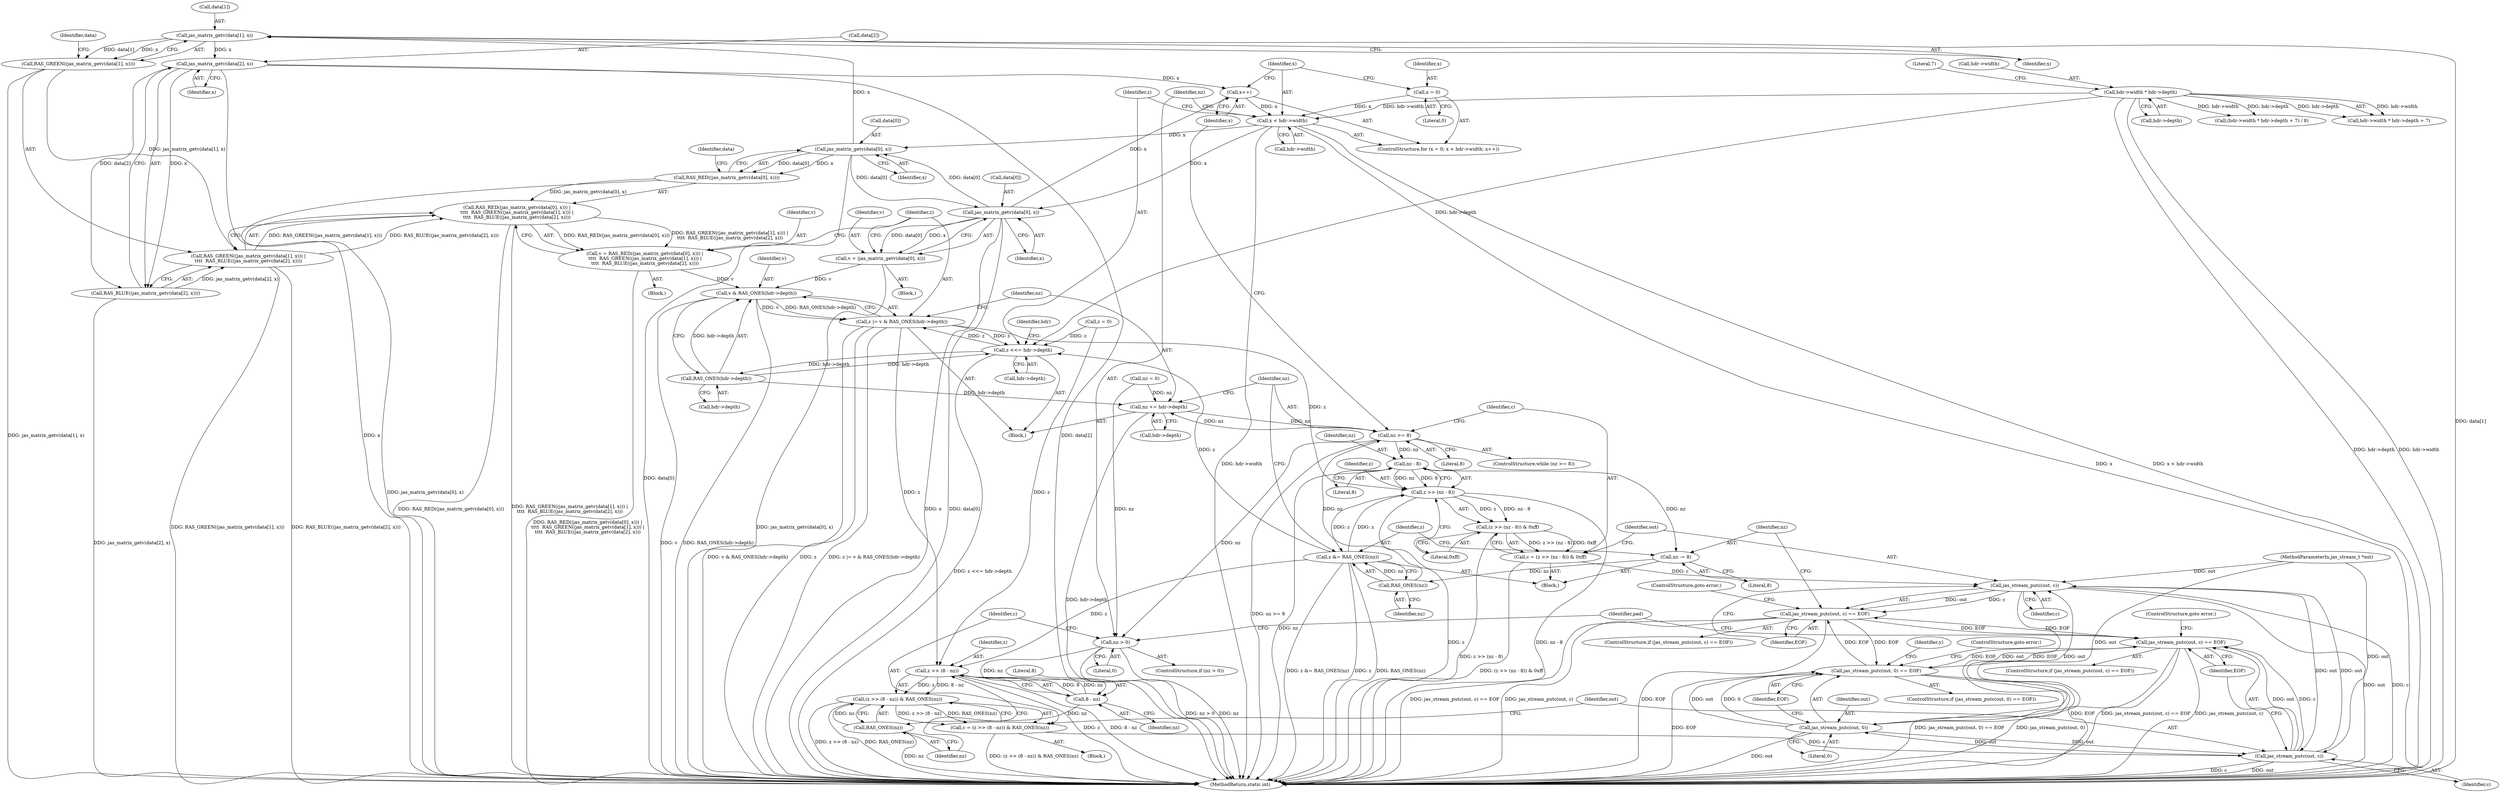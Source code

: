 digraph "0_jasper_411a4068f8c464e883358bf403a3e25158863823_1@array" {
"1000263" [label="(Call,jas_matrix_getv(data[1], x))"];
"1000256" [label="(Call,jas_matrix_getv(data[0], x))"];
"1000278" [label="(Call,jas_matrix_getv(data[0], x))"];
"1000235" [label="(Call,x < hdr->width)"];
"1000232" [label="(Call,x = 0)"];
"1000240" [label="(Call,x++)"];
"1000269" [label="(Call,jas_matrix_getv(data[2], x))"];
"1000263" [label="(Call,jas_matrix_getv(data[1], x))"];
"1000169" [label="(Call,hdr->width * hdr->depth)"];
"1000262" [label="(Call,RAS_GREEN((jas_matrix_getv(data[1], x))))"];
"1000261" [label="(Call,RAS_GREEN((jas_matrix_getv(data[1], x))) |\n\t\t\t\t  RAS_BLUE((jas_matrix_getv(data[2], x))))"];
"1000254" [label="(Call,RAS_RED((jas_matrix_getv(data[0], x))) |\n\t\t\t\t  RAS_GREEN((jas_matrix_getv(data[1], x))) |\n\t\t\t\t  RAS_BLUE((jas_matrix_getv(data[2], x))))"];
"1000252" [label="(Call,v = RAS_RED((jas_matrix_getv(data[0], x))) |\n\t\t\t\t  RAS_GREEN((jas_matrix_getv(data[1], x))) |\n\t\t\t\t  RAS_BLUE((jas_matrix_getv(data[2], x))))"];
"1000285" [label="(Call,v & RAS_ONES(hdr->depth))"];
"1000283" [label="(Call,z |= v & RAS_ONES(hdr->depth))"];
"1000243" [label="(Call,z <<= hdr->depth)"];
"1000287" [label="(Call,RAS_ONES(hdr->depth))"];
"1000291" [label="(Call,nz += hdr->depth)"];
"1000297" [label="(Call,nz >= 8)"];
"1000306" [label="(Call,nz - 8)"];
"1000304" [label="(Call,z >> (nz - 8))"];
"1000303" [label="(Call,(z >> (nz - 8)) & 0xff)"];
"1000301" [label="(Call,c = (z >> (nz - 8)) & 0xff)"];
"1000312" [label="(Call,jas_stream_putc(out, c))"];
"1000311" [label="(Call,jas_stream_putc(out, c) == EOF)"];
"1000341" [label="(Call,jas_stream_putc(out, c) == EOF)"];
"1000354" [label="(Call,jas_stream_putc(out, 0) == EOF)"];
"1000342" [label="(Call,jas_stream_putc(out, c))"];
"1000355" [label="(Call,jas_stream_putc(out, 0))"];
"1000321" [label="(Call,z &= RAS_ONES(nz))"];
"1000333" [label="(Call,z >> (8 - nz))"];
"1000332" [label="(Call,(z >> (8 - nz)) & RAS_ONES(nz))"];
"1000330" [label="(Call,c = (z >> (8 - nz)) & RAS_ONES(nz))"];
"1000318" [label="(Call,nz -= 8)"];
"1000323" [label="(Call,RAS_ONES(nz))"];
"1000326" [label="(Call,nz > 0)"];
"1000335" [label="(Call,8 - nz)"];
"1000338" [label="(Call,RAS_ONES(nz))"];
"1000255" [label="(Call,RAS_RED((jas_matrix_getv(data[0], x))))"];
"1000276" [label="(Call,v = (jas_matrix_getv(data[0], x)))"];
"1000268" [label="(Call,RAS_BLUE((jas_matrix_getv(data[2], x))))"];
"1000265" [label="(Identifier,data)"];
"1000326" [label="(Call,nz > 0)"];
"1000308" [label="(Literal,8)"];
"1000235" [label="(Call,x < hdr->width)"];
"1000243" [label="(Call,z <<= hdr->depth)"];
"1000340" [label="(ControlStructure,if (jas_stream_putc(out, c) == EOF))"];
"1000197" [label="(Identifier,y)"];
"1000288" [label="(Call,hdr->depth)"];
"1000298" [label="(Identifier,nz)"];
"1000286" [label="(Identifier,v)"];
"1000293" [label="(Call,hdr->depth)"];
"1000304" [label="(Call,z >> (nz - 8))"];
"1000254" [label="(Call,RAS_RED((jas_matrix_getv(data[0], x))) |\n\t\t\t\t  RAS_GREEN((jas_matrix_getv(data[1], x))) |\n\t\t\t\t  RAS_BLUE((jas_matrix_getv(data[2], x))))"];
"1000176" [label="(Literal,7)"];
"1000345" [label="(Identifier,EOF)"];
"1000313" [label="(Identifier,out)"];
"1000360" [label="(ControlStructure,goto error;)"];
"1000336" [label="(Literal,8)"];
"1000271" [label="(Identifier,data)"];
"1000330" [label="(Call,c = (z >> (8 - nz)) & RAS_ONES(nz))"];
"1000309" [label="(Literal,0xff)"];
"1000314" [label="(Identifier,c)"];
"1000285" [label="(Call,v & RAS_ONES(hdr->depth))"];
"1000307" [label="(Identifier,nz)"];
"1000277" [label="(Identifier,v)"];
"1000101" [label="(MethodParameterIn,jas_stream_t *out)"];
"1000302" [label="(Identifier,c)"];
"1000405" [label="(MethodReturn,static int)"];
"1000232" [label="(Call,x = 0)"];
"1000297" [label="(Call,nz >= 8)"];
"1000356" [label="(Identifier,out)"];
"1000275" [label="(Block,)"];
"1000354" [label="(Call,jas_stream_putc(out, 0) == EOF)"];
"1000256" [label="(Call,jas_matrix_getv(data[0], x))"];
"1000311" [label="(Call,jas_stream_putc(out, c) == EOF)"];
"1000236" [label="(Identifier,x)"];
"1000253" [label="(Identifier,v)"];
"1000319" [label="(Identifier,nz)"];
"1000255" [label="(Call,RAS_RED((jas_matrix_getv(data[0], x))))"];
"1000323" [label="(Call,RAS_ONES(nz))"];
"1000173" [label="(Call,hdr->depth)"];
"1000322" [label="(Identifier,z)"];
"1000231" [label="(ControlStructure,for (x = 0; x < hdr->width; x++))"];
"1000353" [label="(ControlStructure,if (jas_stream_putc(out, 0) == EOF))"];
"1000344" [label="(Identifier,c)"];
"1000234" [label="(Literal,0)"];
"1000329" [label="(Block,)"];
"1000357" [label="(Literal,0)"];
"1000169" [label="(Call,hdr->width * hdr->depth)"];
"1000292" [label="(Identifier,nz)"];
"1000324" [label="(Identifier,nz)"];
"1000268" [label="(Call,RAS_BLUE((jas_matrix_getv(data[2], x))))"];
"1000312" [label="(Call,jas_stream_putc(out, c))"];
"1000279" [label="(Call,data[0])"];
"1000355" [label="(Call,jas_stream_putc(out, 0))"];
"1000244" [label="(Identifier,z)"];
"1000315" [label="(Identifier,EOF)"];
"1000299" [label="(Literal,8)"];
"1000237" [label="(Call,hdr->width)"];
"1000332" [label="(Call,(z >> (8 - nz)) & RAS_ONES(nz))"];
"1000264" [label="(Call,data[1])"];
"1000325" [label="(ControlStructure,if (nz > 0))"];
"1000270" [label="(Call,data[2])"];
"1000240" [label="(Call,x++)"];
"1000276" [label="(Call,v = (jas_matrix_getv(data[0], x)))"];
"1000328" [label="(Literal,0)"];
"1000300" [label="(Block,)"];
"1000342" [label="(Call,jas_stream_putc(out, c))"];
"1000320" [label="(Literal,8)"];
"1000257" [label="(Call,data[0])"];
"1000263" [label="(Call,jas_matrix_getv(data[1], x))"];
"1000241" [label="(Identifier,x)"];
"1000335" [label="(Call,8 - nz)"];
"1000310" [label="(ControlStructure,if (jas_stream_putc(out, c) == EOF))"];
"1000334" [label="(Identifier,z)"];
"1000317" [label="(ControlStructure,goto error;)"];
"1000252" [label="(Call,v = RAS_RED((jas_matrix_getv(data[0], x))) |\n\t\t\t\t  RAS_GREEN((jas_matrix_getv(data[1], x))) |\n\t\t\t\t  RAS_BLUE((jas_matrix_getv(data[2], x))))"];
"1000233" [label="(Identifier,x)"];
"1000296" [label="(ControlStructure,while (nz >= 8))"];
"1000338" [label="(Call,RAS_ONES(nz))"];
"1000305" [label="(Identifier,z)"];
"1000327" [label="(Identifier,nz)"];
"1000343" [label="(Identifier,out)"];
"1000283" [label="(Call,z |= v & RAS_ONES(hdr->depth))"];
"1000267" [label="(Identifier,x)"];
"1000170" [label="(Call,hdr->width)"];
"1000291" [label="(Call,nz += hdr->depth)"];
"1000303" [label="(Call,(z >> (nz - 8)) & 0xff)"];
"1000278" [label="(Call,jas_matrix_getv(data[0], x))"];
"1000242" [label="(Block,)"];
"1000347" [label="(ControlStructure,goto error;)"];
"1000167" [label="(Call,(hdr->width * hdr->depth + 7) / 8)"];
"1000251" [label="(Block,)"];
"1000333" [label="(Call,z >> (8 - nz))"];
"1000225" [label="(Call,z = 0)"];
"1000284" [label="(Identifier,z)"];
"1000260" [label="(Identifier,x)"];
"1000262" [label="(Call,RAS_GREEN((jas_matrix_getv(data[1], x))))"];
"1000168" [label="(Call,hdr->width * hdr->depth + 7)"];
"1000301" [label="(Call,c = (z >> (nz - 8)) & 0xff)"];
"1000318" [label="(Call,nz -= 8)"];
"1000306" [label="(Call,nz - 8)"];
"1000269" [label="(Call,jas_matrix_getv(data[2], x))"];
"1000282" [label="(Identifier,x)"];
"1000287" [label="(Call,RAS_ONES(hdr->depth))"];
"1000339" [label="(Identifier,nz)"];
"1000350" [label="(Identifier,pad)"];
"1000228" [label="(Call,nz = 0)"];
"1000273" [label="(Identifier,x)"];
"1000358" [label="(Identifier,EOF)"];
"1000337" [label="(Identifier,nz)"];
"1000261" [label="(Call,RAS_GREEN((jas_matrix_getv(data[1], x))) |\n\t\t\t\t  RAS_BLUE((jas_matrix_getv(data[2], x))))"];
"1000321" [label="(Call,z &= RAS_ONES(nz))"];
"1000341" [label="(Call,jas_stream_putc(out, c) == EOF)"];
"1000245" [label="(Call,hdr->depth)"];
"1000250" [label="(Identifier,hdr)"];
"1000331" [label="(Identifier,c)"];
"1000263" -> "1000262"  [label="AST: "];
"1000263" -> "1000267"  [label="CFG: "];
"1000264" -> "1000263"  [label="AST: "];
"1000267" -> "1000263"  [label="AST: "];
"1000262" -> "1000263"  [label="CFG: "];
"1000263" -> "1000405"  [label="DDG: data[1]"];
"1000263" -> "1000262"  [label="DDG: data[1]"];
"1000263" -> "1000262"  [label="DDG: x"];
"1000256" -> "1000263"  [label="DDG: x"];
"1000263" -> "1000269"  [label="DDG: x"];
"1000256" -> "1000255"  [label="AST: "];
"1000256" -> "1000260"  [label="CFG: "];
"1000257" -> "1000256"  [label="AST: "];
"1000260" -> "1000256"  [label="AST: "];
"1000255" -> "1000256"  [label="CFG: "];
"1000256" -> "1000405"  [label="DDG: data[0]"];
"1000256" -> "1000255"  [label="DDG: data[0]"];
"1000256" -> "1000255"  [label="DDG: x"];
"1000278" -> "1000256"  [label="DDG: data[0]"];
"1000235" -> "1000256"  [label="DDG: x"];
"1000256" -> "1000278"  [label="DDG: data[0]"];
"1000278" -> "1000276"  [label="AST: "];
"1000278" -> "1000282"  [label="CFG: "];
"1000279" -> "1000278"  [label="AST: "];
"1000282" -> "1000278"  [label="AST: "];
"1000276" -> "1000278"  [label="CFG: "];
"1000278" -> "1000405"  [label="DDG: x"];
"1000278" -> "1000405"  [label="DDG: data[0]"];
"1000278" -> "1000240"  [label="DDG: x"];
"1000278" -> "1000276"  [label="DDG: data[0]"];
"1000278" -> "1000276"  [label="DDG: x"];
"1000235" -> "1000278"  [label="DDG: x"];
"1000235" -> "1000231"  [label="AST: "];
"1000235" -> "1000237"  [label="CFG: "];
"1000236" -> "1000235"  [label="AST: "];
"1000237" -> "1000235"  [label="AST: "];
"1000244" -> "1000235"  [label="CFG: "];
"1000327" -> "1000235"  [label="CFG: "];
"1000235" -> "1000405"  [label="DDG: hdr->width"];
"1000235" -> "1000405"  [label="DDG: x"];
"1000235" -> "1000405"  [label="DDG: x < hdr->width"];
"1000232" -> "1000235"  [label="DDG: x"];
"1000240" -> "1000235"  [label="DDG: x"];
"1000169" -> "1000235"  [label="DDG: hdr->width"];
"1000232" -> "1000231"  [label="AST: "];
"1000232" -> "1000234"  [label="CFG: "];
"1000233" -> "1000232"  [label="AST: "];
"1000234" -> "1000232"  [label="AST: "];
"1000236" -> "1000232"  [label="CFG: "];
"1000240" -> "1000231"  [label="AST: "];
"1000240" -> "1000241"  [label="CFG: "];
"1000241" -> "1000240"  [label="AST: "];
"1000236" -> "1000240"  [label="CFG: "];
"1000269" -> "1000240"  [label="DDG: x"];
"1000269" -> "1000268"  [label="AST: "];
"1000269" -> "1000273"  [label="CFG: "];
"1000270" -> "1000269"  [label="AST: "];
"1000273" -> "1000269"  [label="AST: "];
"1000268" -> "1000269"  [label="CFG: "];
"1000269" -> "1000405"  [label="DDG: x"];
"1000269" -> "1000405"  [label="DDG: data[2]"];
"1000269" -> "1000268"  [label="DDG: data[2]"];
"1000269" -> "1000268"  [label="DDG: x"];
"1000169" -> "1000168"  [label="AST: "];
"1000169" -> "1000173"  [label="CFG: "];
"1000170" -> "1000169"  [label="AST: "];
"1000173" -> "1000169"  [label="AST: "];
"1000176" -> "1000169"  [label="CFG: "];
"1000169" -> "1000405"  [label="DDG: hdr->depth"];
"1000169" -> "1000405"  [label="DDG: hdr->width"];
"1000169" -> "1000167"  [label="DDG: hdr->width"];
"1000169" -> "1000167"  [label="DDG: hdr->depth"];
"1000169" -> "1000168"  [label="DDG: hdr->width"];
"1000169" -> "1000168"  [label="DDG: hdr->depth"];
"1000169" -> "1000243"  [label="DDG: hdr->depth"];
"1000262" -> "1000261"  [label="AST: "];
"1000271" -> "1000262"  [label="CFG: "];
"1000262" -> "1000405"  [label="DDG: jas_matrix_getv(data[1], x)"];
"1000262" -> "1000261"  [label="DDG: jas_matrix_getv(data[1], x)"];
"1000261" -> "1000254"  [label="AST: "];
"1000261" -> "1000268"  [label="CFG: "];
"1000268" -> "1000261"  [label="AST: "];
"1000254" -> "1000261"  [label="CFG: "];
"1000261" -> "1000405"  [label="DDG: RAS_BLUE((jas_matrix_getv(data[2], x)))"];
"1000261" -> "1000405"  [label="DDG: RAS_GREEN((jas_matrix_getv(data[1], x)))"];
"1000261" -> "1000254"  [label="DDG: RAS_GREEN((jas_matrix_getv(data[1], x)))"];
"1000261" -> "1000254"  [label="DDG: RAS_BLUE((jas_matrix_getv(data[2], x)))"];
"1000268" -> "1000261"  [label="DDG: jas_matrix_getv(data[2], x)"];
"1000254" -> "1000252"  [label="AST: "];
"1000255" -> "1000254"  [label="AST: "];
"1000252" -> "1000254"  [label="CFG: "];
"1000254" -> "1000405"  [label="DDG: RAS_RED((jas_matrix_getv(data[0], x)))"];
"1000254" -> "1000405"  [label="DDG: RAS_GREEN((jas_matrix_getv(data[1], x))) |\n\t\t\t\t  RAS_BLUE((jas_matrix_getv(data[2], x)))"];
"1000254" -> "1000252"  [label="DDG: RAS_RED((jas_matrix_getv(data[0], x)))"];
"1000254" -> "1000252"  [label="DDG: RAS_GREEN((jas_matrix_getv(data[1], x))) |\n\t\t\t\t  RAS_BLUE((jas_matrix_getv(data[2], x)))"];
"1000255" -> "1000254"  [label="DDG: jas_matrix_getv(data[0], x)"];
"1000252" -> "1000251"  [label="AST: "];
"1000253" -> "1000252"  [label="AST: "];
"1000284" -> "1000252"  [label="CFG: "];
"1000252" -> "1000405"  [label="DDG: RAS_RED((jas_matrix_getv(data[0], x))) |\n\t\t\t\t  RAS_GREEN((jas_matrix_getv(data[1], x))) |\n\t\t\t\t  RAS_BLUE((jas_matrix_getv(data[2], x)))"];
"1000252" -> "1000285"  [label="DDG: v"];
"1000285" -> "1000283"  [label="AST: "];
"1000285" -> "1000287"  [label="CFG: "];
"1000286" -> "1000285"  [label="AST: "];
"1000287" -> "1000285"  [label="AST: "];
"1000283" -> "1000285"  [label="CFG: "];
"1000285" -> "1000405"  [label="DDG: v"];
"1000285" -> "1000405"  [label="DDG: RAS_ONES(hdr->depth)"];
"1000285" -> "1000283"  [label="DDG: v"];
"1000285" -> "1000283"  [label="DDG: RAS_ONES(hdr->depth)"];
"1000276" -> "1000285"  [label="DDG: v"];
"1000287" -> "1000285"  [label="DDG: hdr->depth"];
"1000283" -> "1000242"  [label="AST: "];
"1000284" -> "1000283"  [label="AST: "];
"1000292" -> "1000283"  [label="CFG: "];
"1000283" -> "1000405"  [label="DDG: v & RAS_ONES(hdr->depth)"];
"1000283" -> "1000405"  [label="DDG: z"];
"1000283" -> "1000405"  [label="DDG: z |= v & RAS_ONES(hdr->depth)"];
"1000283" -> "1000243"  [label="DDG: z"];
"1000243" -> "1000283"  [label="DDG: z"];
"1000283" -> "1000304"  [label="DDG: z"];
"1000283" -> "1000333"  [label="DDG: z"];
"1000243" -> "1000242"  [label="AST: "];
"1000243" -> "1000245"  [label="CFG: "];
"1000244" -> "1000243"  [label="AST: "];
"1000245" -> "1000243"  [label="AST: "];
"1000250" -> "1000243"  [label="CFG: "];
"1000243" -> "1000405"  [label="DDG: z <<= hdr->depth"];
"1000225" -> "1000243"  [label="DDG: z"];
"1000321" -> "1000243"  [label="DDG: z"];
"1000287" -> "1000243"  [label="DDG: hdr->depth"];
"1000243" -> "1000287"  [label="DDG: hdr->depth"];
"1000287" -> "1000288"  [label="CFG: "];
"1000288" -> "1000287"  [label="AST: "];
"1000287" -> "1000291"  [label="DDG: hdr->depth"];
"1000291" -> "1000242"  [label="AST: "];
"1000291" -> "1000293"  [label="CFG: "];
"1000292" -> "1000291"  [label="AST: "];
"1000293" -> "1000291"  [label="AST: "];
"1000298" -> "1000291"  [label="CFG: "];
"1000291" -> "1000405"  [label="DDG: hdr->depth"];
"1000297" -> "1000291"  [label="DDG: nz"];
"1000228" -> "1000291"  [label="DDG: nz"];
"1000291" -> "1000297"  [label="DDG: nz"];
"1000297" -> "1000296"  [label="AST: "];
"1000297" -> "1000299"  [label="CFG: "];
"1000298" -> "1000297"  [label="AST: "];
"1000299" -> "1000297"  [label="AST: "];
"1000302" -> "1000297"  [label="CFG: "];
"1000241" -> "1000297"  [label="CFG: "];
"1000297" -> "1000405"  [label="DDG: nz >= 8"];
"1000323" -> "1000297"  [label="DDG: nz"];
"1000297" -> "1000306"  [label="DDG: nz"];
"1000297" -> "1000326"  [label="DDG: nz"];
"1000306" -> "1000304"  [label="AST: "];
"1000306" -> "1000308"  [label="CFG: "];
"1000307" -> "1000306"  [label="AST: "];
"1000308" -> "1000306"  [label="AST: "];
"1000304" -> "1000306"  [label="CFG: "];
"1000306" -> "1000405"  [label="DDG: nz"];
"1000306" -> "1000304"  [label="DDG: nz"];
"1000306" -> "1000304"  [label="DDG: 8"];
"1000306" -> "1000318"  [label="DDG: nz"];
"1000304" -> "1000303"  [label="AST: "];
"1000305" -> "1000304"  [label="AST: "];
"1000309" -> "1000304"  [label="CFG: "];
"1000304" -> "1000405"  [label="DDG: z"];
"1000304" -> "1000405"  [label="DDG: nz - 8"];
"1000304" -> "1000303"  [label="DDG: z"];
"1000304" -> "1000303"  [label="DDG: nz - 8"];
"1000321" -> "1000304"  [label="DDG: z"];
"1000304" -> "1000321"  [label="DDG: z"];
"1000303" -> "1000301"  [label="AST: "];
"1000303" -> "1000309"  [label="CFG: "];
"1000309" -> "1000303"  [label="AST: "];
"1000301" -> "1000303"  [label="CFG: "];
"1000303" -> "1000405"  [label="DDG: z >> (nz - 8)"];
"1000303" -> "1000301"  [label="DDG: z >> (nz - 8)"];
"1000303" -> "1000301"  [label="DDG: 0xff"];
"1000301" -> "1000300"  [label="AST: "];
"1000302" -> "1000301"  [label="AST: "];
"1000313" -> "1000301"  [label="CFG: "];
"1000301" -> "1000405"  [label="DDG: (z >> (nz - 8)) & 0xff"];
"1000301" -> "1000312"  [label="DDG: c"];
"1000312" -> "1000311"  [label="AST: "];
"1000312" -> "1000314"  [label="CFG: "];
"1000313" -> "1000312"  [label="AST: "];
"1000314" -> "1000312"  [label="AST: "];
"1000315" -> "1000312"  [label="CFG: "];
"1000312" -> "1000405"  [label="DDG: out"];
"1000312" -> "1000405"  [label="DDG: c"];
"1000312" -> "1000311"  [label="DDG: out"];
"1000312" -> "1000311"  [label="DDG: c"];
"1000355" -> "1000312"  [label="DDG: out"];
"1000342" -> "1000312"  [label="DDG: out"];
"1000101" -> "1000312"  [label="DDG: out"];
"1000312" -> "1000342"  [label="DDG: out"];
"1000312" -> "1000355"  [label="DDG: out"];
"1000311" -> "1000310"  [label="AST: "];
"1000311" -> "1000315"  [label="CFG: "];
"1000315" -> "1000311"  [label="AST: "];
"1000317" -> "1000311"  [label="CFG: "];
"1000319" -> "1000311"  [label="CFG: "];
"1000311" -> "1000405"  [label="DDG: jas_stream_putc(out, c)"];
"1000311" -> "1000405"  [label="DDG: EOF"];
"1000311" -> "1000405"  [label="DDG: jas_stream_putc(out, c) == EOF"];
"1000354" -> "1000311"  [label="DDG: EOF"];
"1000341" -> "1000311"  [label="DDG: EOF"];
"1000311" -> "1000341"  [label="DDG: EOF"];
"1000311" -> "1000354"  [label="DDG: EOF"];
"1000341" -> "1000340"  [label="AST: "];
"1000341" -> "1000345"  [label="CFG: "];
"1000342" -> "1000341"  [label="AST: "];
"1000345" -> "1000341"  [label="AST: "];
"1000347" -> "1000341"  [label="CFG: "];
"1000350" -> "1000341"  [label="CFG: "];
"1000341" -> "1000405"  [label="DDG: jas_stream_putc(out, c)"];
"1000341" -> "1000405"  [label="DDG: EOF"];
"1000341" -> "1000405"  [label="DDG: jas_stream_putc(out, c) == EOF"];
"1000342" -> "1000341"  [label="DDG: out"];
"1000342" -> "1000341"  [label="DDG: c"];
"1000354" -> "1000341"  [label="DDG: EOF"];
"1000341" -> "1000354"  [label="DDG: EOF"];
"1000354" -> "1000353"  [label="AST: "];
"1000354" -> "1000358"  [label="CFG: "];
"1000355" -> "1000354"  [label="AST: "];
"1000358" -> "1000354"  [label="AST: "];
"1000360" -> "1000354"  [label="CFG: "];
"1000197" -> "1000354"  [label="CFG: "];
"1000354" -> "1000405"  [label="DDG: EOF"];
"1000354" -> "1000405"  [label="DDG: jas_stream_putc(out, 0) == EOF"];
"1000354" -> "1000405"  [label="DDG: jas_stream_putc(out, 0)"];
"1000355" -> "1000354"  [label="DDG: out"];
"1000355" -> "1000354"  [label="DDG: 0"];
"1000342" -> "1000344"  [label="CFG: "];
"1000343" -> "1000342"  [label="AST: "];
"1000344" -> "1000342"  [label="AST: "];
"1000345" -> "1000342"  [label="CFG: "];
"1000342" -> "1000405"  [label="DDG: c"];
"1000342" -> "1000405"  [label="DDG: out"];
"1000355" -> "1000342"  [label="DDG: out"];
"1000101" -> "1000342"  [label="DDG: out"];
"1000330" -> "1000342"  [label="DDG: c"];
"1000342" -> "1000355"  [label="DDG: out"];
"1000355" -> "1000357"  [label="CFG: "];
"1000356" -> "1000355"  [label="AST: "];
"1000357" -> "1000355"  [label="AST: "];
"1000358" -> "1000355"  [label="CFG: "];
"1000355" -> "1000405"  [label="DDG: out"];
"1000101" -> "1000355"  [label="DDG: out"];
"1000321" -> "1000300"  [label="AST: "];
"1000321" -> "1000323"  [label="CFG: "];
"1000322" -> "1000321"  [label="AST: "];
"1000323" -> "1000321"  [label="AST: "];
"1000298" -> "1000321"  [label="CFG: "];
"1000321" -> "1000405"  [label="DDG: z"];
"1000321" -> "1000405"  [label="DDG: RAS_ONES(nz)"];
"1000321" -> "1000405"  [label="DDG: z &= RAS_ONES(nz)"];
"1000323" -> "1000321"  [label="DDG: nz"];
"1000321" -> "1000333"  [label="DDG: z"];
"1000333" -> "1000332"  [label="AST: "];
"1000333" -> "1000335"  [label="CFG: "];
"1000334" -> "1000333"  [label="AST: "];
"1000335" -> "1000333"  [label="AST: "];
"1000339" -> "1000333"  [label="CFG: "];
"1000333" -> "1000405"  [label="DDG: z"];
"1000333" -> "1000405"  [label="DDG: 8 - nz"];
"1000333" -> "1000332"  [label="DDG: z"];
"1000333" -> "1000332"  [label="DDG: 8 - nz"];
"1000225" -> "1000333"  [label="DDG: z"];
"1000335" -> "1000333"  [label="DDG: 8"];
"1000335" -> "1000333"  [label="DDG: nz"];
"1000332" -> "1000330"  [label="AST: "];
"1000332" -> "1000338"  [label="CFG: "];
"1000338" -> "1000332"  [label="AST: "];
"1000330" -> "1000332"  [label="CFG: "];
"1000332" -> "1000405"  [label="DDG: z >> (8 - nz)"];
"1000332" -> "1000405"  [label="DDG: RAS_ONES(nz)"];
"1000332" -> "1000330"  [label="DDG: z >> (8 - nz)"];
"1000332" -> "1000330"  [label="DDG: RAS_ONES(nz)"];
"1000338" -> "1000332"  [label="DDG: nz"];
"1000330" -> "1000329"  [label="AST: "];
"1000331" -> "1000330"  [label="AST: "];
"1000343" -> "1000330"  [label="CFG: "];
"1000330" -> "1000405"  [label="DDG: (z >> (8 - nz)) & RAS_ONES(nz)"];
"1000318" -> "1000300"  [label="AST: "];
"1000318" -> "1000320"  [label="CFG: "];
"1000319" -> "1000318"  [label="AST: "];
"1000320" -> "1000318"  [label="AST: "];
"1000322" -> "1000318"  [label="CFG: "];
"1000318" -> "1000323"  [label="DDG: nz"];
"1000323" -> "1000324"  [label="CFG: "];
"1000324" -> "1000323"  [label="AST: "];
"1000326" -> "1000325"  [label="AST: "];
"1000326" -> "1000328"  [label="CFG: "];
"1000327" -> "1000326"  [label="AST: "];
"1000328" -> "1000326"  [label="AST: "];
"1000331" -> "1000326"  [label="CFG: "];
"1000350" -> "1000326"  [label="CFG: "];
"1000326" -> "1000405"  [label="DDG: nz > 0"];
"1000326" -> "1000405"  [label="DDG: nz"];
"1000228" -> "1000326"  [label="DDG: nz"];
"1000326" -> "1000335"  [label="DDG: nz"];
"1000335" -> "1000337"  [label="CFG: "];
"1000336" -> "1000335"  [label="AST: "];
"1000337" -> "1000335"  [label="AST: "];
"1000335" -> "1000338"  [label="DDG: nz"];
"1000338" -> "1000339"  [label="CFG: "];
"1000339" -> "1000338"  [label="AST: "];
"1000338" -> "1000405"  [label="DDG: nz"];
"1000265" -> "1000255"  [label="CFG: "];
"1000255" -> "1000405"  [label="DDG: jas_matrix_getv(data[0], x)"];
"1000276" -> "1000275"  [label="AST: "];
"1000277" -> "1000276"  [label="AST: "];
"1000284" -> "1000276"  [label="CFG: "];
"1000276" -> "1000405"  [label="DDG: jas_matrix_getv(data[0], x)"];
"1000268" -> "1000405"  [label="DDG: jas_matrix_getv(data[2], x)"];
}
